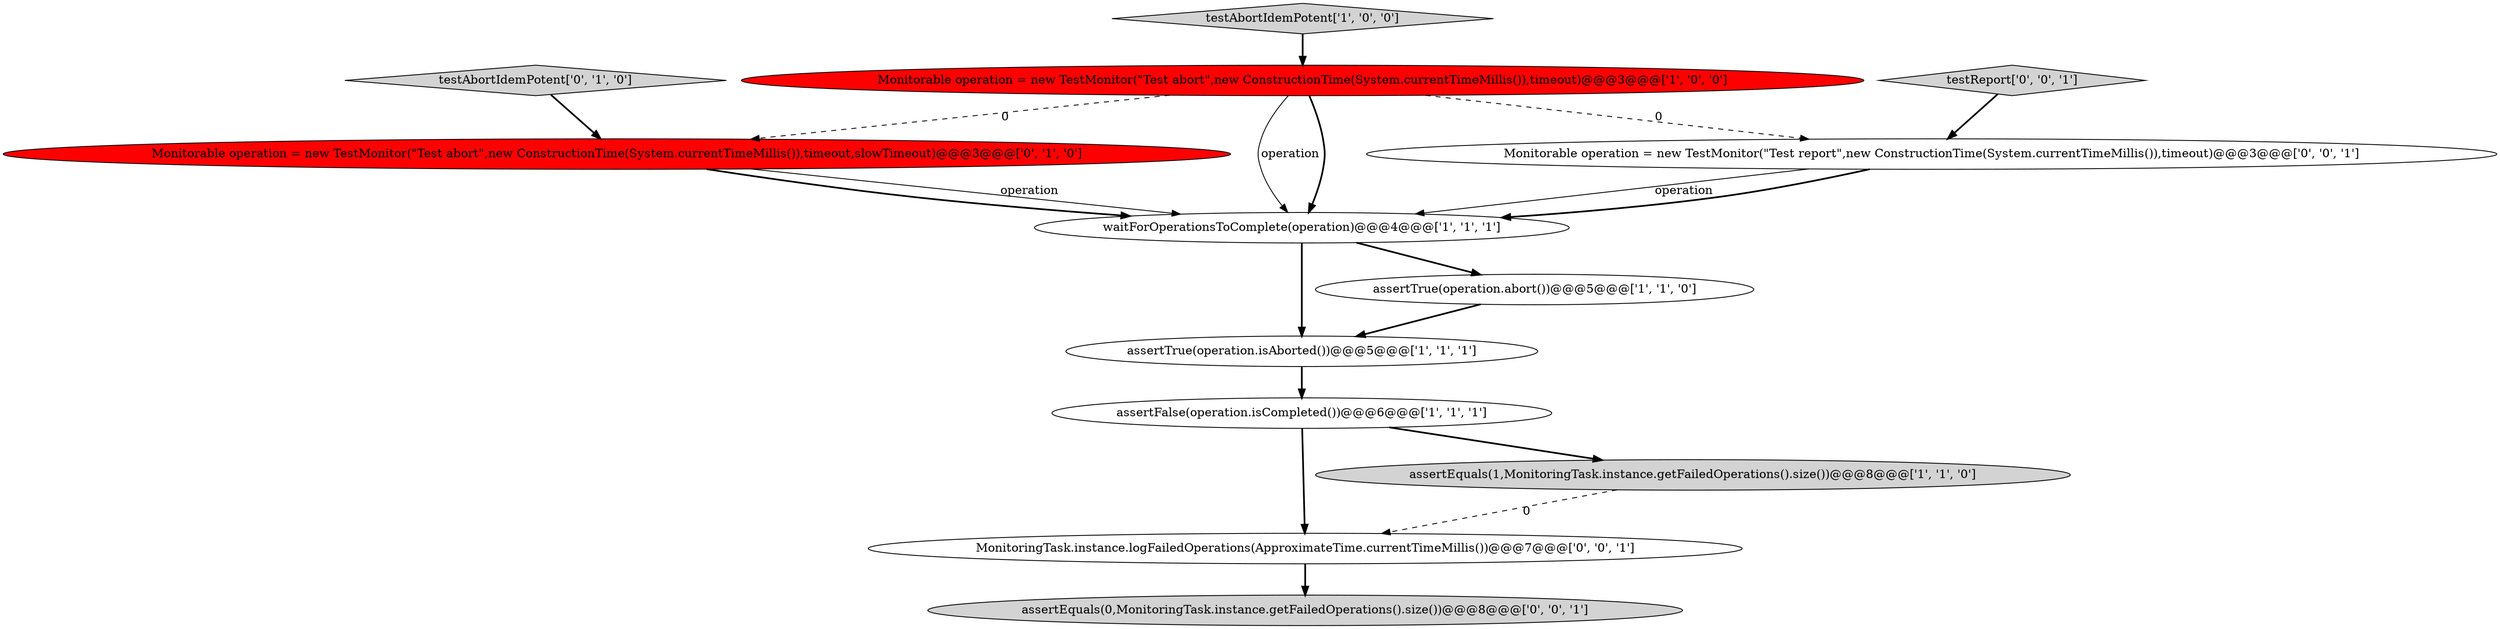 digraph {
10 [style = filled, label = "testReport['0', '0', '1']", fillcolor = lightgray, shape = diamond image = "AAA0AAABBB3BBB"];
11 [style = filled, label = "assertEquals(0,MonitoringTask.instance.getFailedOperations().size())@@@8@@@['0', '0', '1']", fillcolor = lightgray, shape = ellipse image = "AAA0AAABBB3BBB"];
5 [style = filled, label = "assertFalse(operation.isCompleted())@@@6@@@['1', '1', '1']", fillcolor = white, shape = ellipse image = "AAA0AAABBB1BBB"];
9 [style = filled, label = "MonitoringTask.instance.logFailedOperations(ApproximateTime.currentTimeMillis())@@@7@@@['0', '0', '1']", fillcolor = white, shape = ellipse image = "AAA0AAABBB3BBB"];
3 [style = filled, label = "testAbortIdemPotent['1', '0', '0']", fillcolor = lightgray, shape = diamond image = "AAA0AAABBB1BBB"];
7 [style = filled, label = "Monitorable operation = new TestMonitor(\"Test abort\",new ConstructionTime(System.currentTimeMillis()),timeout,slowTimeout)@@@3@@@['0', '1', '0']", fillcolor = red, shape = ellipse image = "AAA1AAABBB2BBB"];
8 [style = filled, label = "testAbortIdemPotent['0', '1', '0']", fillcolor = lightgray, shape = diamond image = "AAA0AAABBB2BBB"];
2 [style = filled, label = "assertEquals(1,MonitoringTask.instance.getFailedOperations().size())@@@8@@@['1', '1', '0']", fillcolor = lightgray, shape = ellipse image = "AAA0AAABBB1BBB"];
4 [style = filled, label = "waitForOperationsToComplete(operation)@@@4@@@['1', '1', '1']", fillcolor = white, shape = ellipse image = "AAA0AAABBB1BBB"];
6 [style = filled, label = "assertTrue(operation.isAborted())@@@5@@@['1', '1', '1']", fillcolor = white, shape = ellipse image = "AAA0AAABBB1BBB"];
12 [style = filled, label = "Monitorable operation = new TestMonitor(\"Test report\",new ConstructionTime(System.currentTimeMillis()),timeout)@@@3@@@['0', '0', '1']", fillcolor = white, shape = ellipse image = "AAA0AAABBB3BBB"];
0 [style = filled, label = "Monitorable operation = new TestMonitor(\"Test abort\",new ConstructionTime(System.currentTimeMillis()),timeout)@@@3@@@['1', '0', '0']", fillcolor = red, shape = ellipse image = "AAA1AAABBB1BBB"];
1 [style = filled, label = "assertTrue(operation.abort())@@@5@@@['1', '1', '0']", fillcolor = white, shape = ellipse image = "AAA0AAABBB1BBB"];
12->4 [style = solid, label="operation"];
6->5 [style = bold, label=""];
5->2 [style = bold, label=""];
4->1 [style = bold, label=""];
7->4 [style = solid, label="operation"];
1->6 [style = bold, label=""];
7->4 [style = bold, label=""];
9->11 [style = bold, label=""];
0->12 [style = dashed, label="0"];
12->4 [style = bold, label=""];
5->9 [style = bold, label=""];
0->7 [style = dashed, label="0"];
0->4 [style = bold, label=""];
4->6 [style = bold, label=""];
10->12 [style = bold, label=""];
2->9 [style = dashed, label="0"];
3->0 [style = bold, label=""];
8->7 [style = bold, label=""];
0->4 [style = solid, label="operation"];
}
